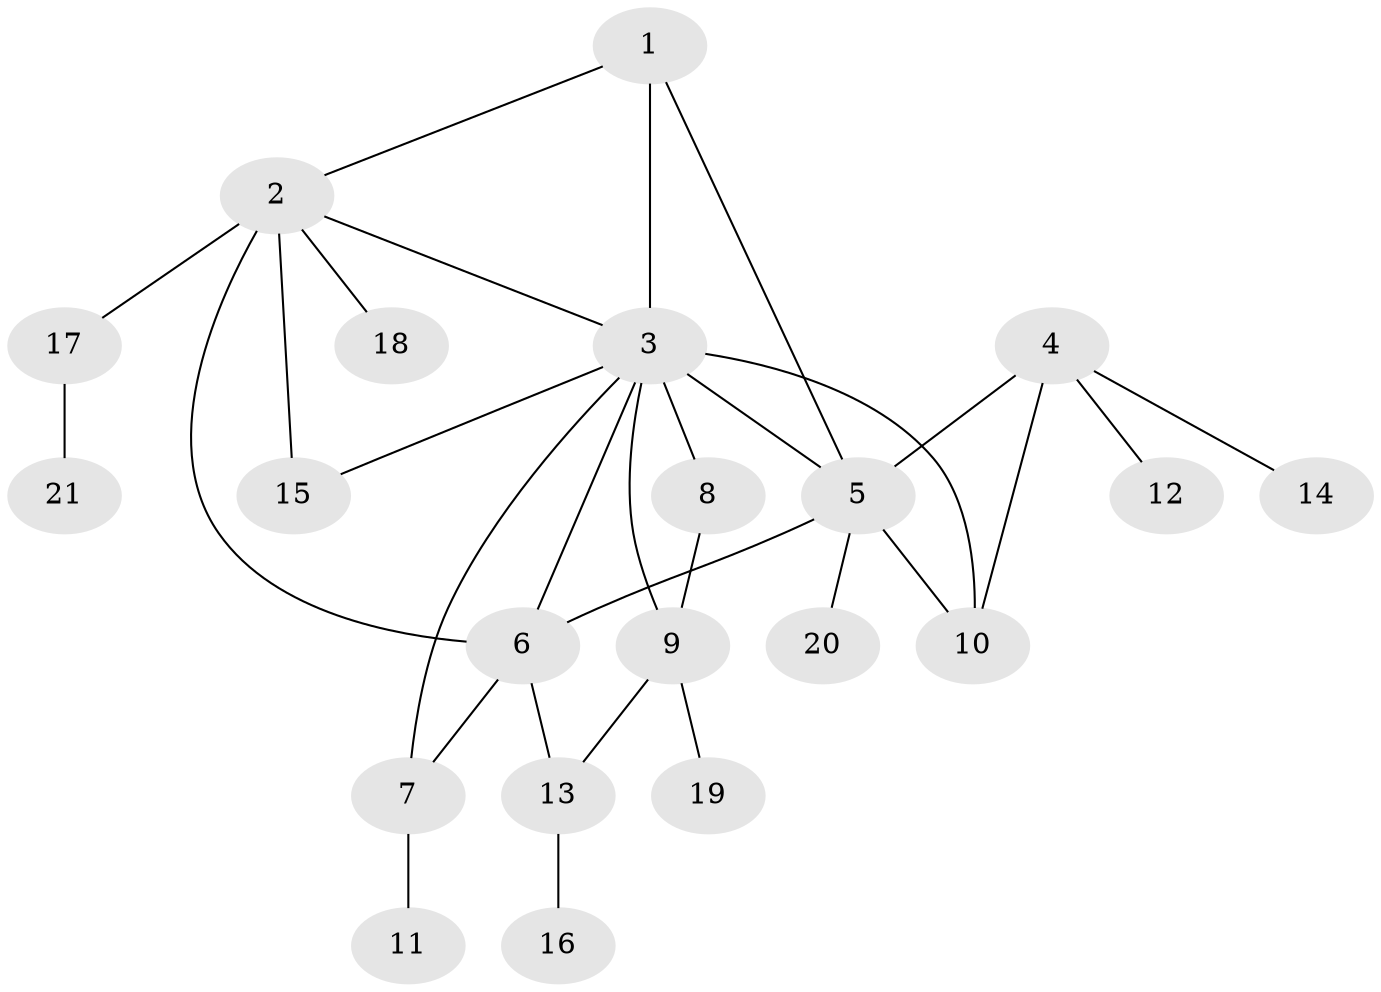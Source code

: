 // original degree distribution, {8: 0.04477611940298507, 4: 0.08955223880597014, 9: 0.014925373134328358, 5: 0.014925373134328358, 7: 0.014925373134328358, 6: 0.014925373134328358, 10: 0.014925373134328358, 2: 0.208955223880597, 1: 0.5074626865671642, 3: 0.07462686567164178}
// Generated by graph-tools (version 1.1) at 2025/52/03/04/25 22:52:46]
// undirected, 21 vertices, 30 edges
graph export_dot {
  node [color=gray90,style=filled];
  1;
  2;
  3;
  4;
  5;
  6;
  7;
  8;
  9;
  10;
  11;
  12;
  13;
  14;
  15;
  16;
  17;
  18;
  19;
  20;
  21;
  1 -- 2 [weight=1.0];
  1 -- 3 [weight=1.0];
  1 -- 5 [weight=1.0];
  2 -- 3 [weight=1.0];
  2 -- 6 [weight=1.0];
  2 -- 15 [weight=1.0];
  2 -- 17 [weight=2.0];
  2 -- 18 [weight=1.0];
  3 -- 5 [weight=1.0];
  3 -- 6 [weight=1.0];
  3 -- 7 [weight=2.0];
  3 -- 8 [weight=1.0];
  3 -- 9 [weight=3.0];
  3 -- 10 [weight=6.0];
  3 -- 15 [weight=1.0];
  4 -- 5 [weight=2.0];
  4 -- 10 [weight=1.0];
  4 -- 12 [weight=1.0];
  4 -- 14 [weight=1.0];
  5 -- 6 [weight=1.0];
  5 -- 10 [weight=1.0];
  5 -- 20 [weight=1.0];
  6 -- 7 [weight=1.0];
  6 -- 13 [weight=1.0];
  7 -- 11 [weight=1.0];
  8 -- 9 [weight=1.0];
  9 -- 13 [weight=1.0];
  9 -- 19 [weight=1.0];
  13 -- 16 [weight=1.0];
  17 -- 21 [weight=1.0];
}
